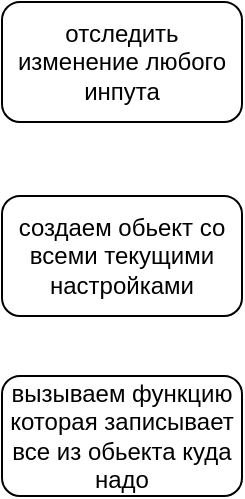 <mxfile version="15.6.2" type="github">
  <diagram id="AbW2qCXDr5Q5CsdvBds8" name="Page-1">
    <mxGraphModel dx="782" dy="439" grid="1" gridSize="10" guides="1" tooltips="1" connect="1" arrows="1" fold="1" page="1" pageScale="1" pageWidth="827" pageHeight="1169" math="0" shadow="0">
      <root>
        <mxCell id="0" />
        <mxCell id="1" parent="0" />
        <mxCell id="CITLuRBqB_Kp5YGtX8xs-1" value="отследить изменение любого инпута" style="rounded=1;whiteSpace=wrap;html=1;" vertex="1" parent="1">
          <mxGeometry x="302" y="123" width="120" height="60" as="geometry" />
        </mxCell>
        <mxCell id="CITLuRBqB_Kp5YGtX8xs-2" value="создаем обьект со всеми текущими настройками" style="rounded=1;whiteSpace=wrap;html=1;" vertex="1" parent="1">
          <mxGeometry x="302" y="220" width="120" height="60" as="geometry" />
        </mxCell>
        <mxCell id="CITLuRBqB_Kp5YGtX8xs-3" value="вызываем функцию которая записывает все из обьекта куда надо" style="rounded=1;whiteSpace=wrap;html=1;" vertex="1" parent="1">
          <mxGeometry x="302" y="310" width="120" height="60" as="geometry" />
        </mxCell>
      </root>
    </mxGraphModel>
  </diagram>
</mxfile>
